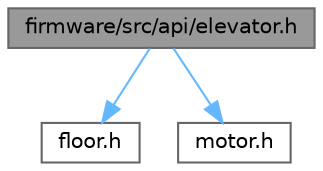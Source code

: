 digraph "firmware/src/api/elevator.h"
{
 // LATEX_PDF_SIZE
  bgcolor="transparent";
  edge [fontname=Helvetica,fontsize=10,labelfontname=Helvetica,labelfontsize=10];
  node [fontname=Helvetica,fontsize=10,shape=box,height=0.2,width=0.4];
  Node1 [id="Node000001",label="firmware/src/api/elevator.h",height=0.2,width=0.4,color="gray40", fillcolor="grey60", style="filled", fontcolor="black",tooltip="The elevator scheduler API."];
  Node1 -> Node2 [id="edge1_Node000001_Node000002",color="steelblue1",style="solid",tooltip=" "];
  Node2 [id="Node000002",label="floor.h",height=0.2,width=0.4,color="grey40", fillcolor="white", style="filled",URL="$floor_8h.html",tooltip="The API to access the elevator's floor state."];
  Node1 -> Node3 [id="edge2_Node000001_Node000003",color="steelblue1",style="solid",tooltip=" "];
  Node3 [id="Node000003",label="motor.h",height=0.2,width=0.4,color="grey40", fillcolor="white", style="filled",URL="$motor_8h.html",tooltip=" "];
}

